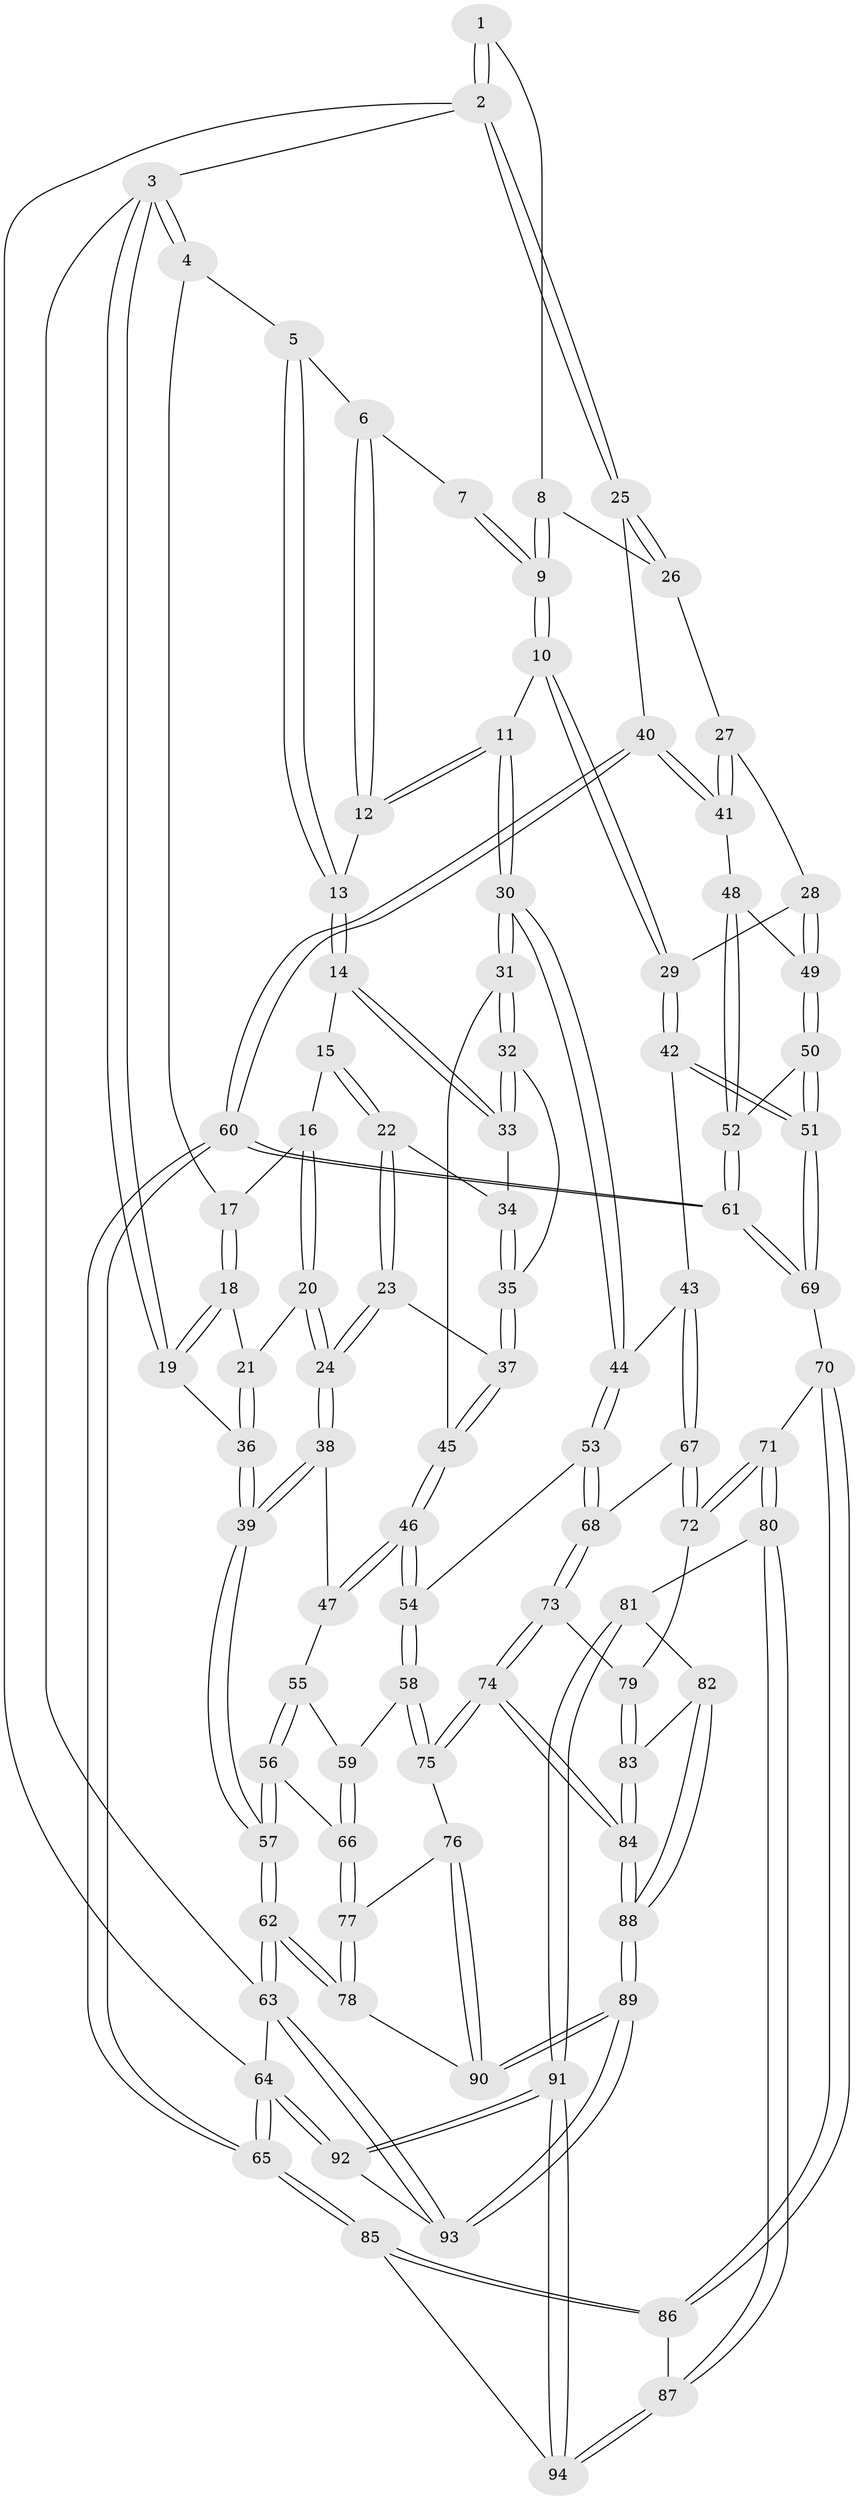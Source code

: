 // coarse degree distribution, {5: 0.3191489361702128, 6: 0.1276595744680851, 3: 0.2127659574468085, 4: 0.2978723404255319, 7: 0.02127659574468085, 2: 0.02127659574468085}
// Generated by graph-tools (version 1.1) at 2025/02/03/05/25 17:02:49]
// undirected, 94 vertices, 232 edges
graph export_dot {
graph [start="1"]
  node [color=gray90,style=filled];
  1 [pos="+0.8856965612513737+0"];
  2 [pos="+1+0"];
  3 [pos="+0+0"];
  4 [pos="+0.21993807757985565+0"];
  5 [pos="+0.30164236005385503+0"];
  6 [pos="+0.5183612788039702+0"];
  7 [pos="+0.7973771833277398+0"];
  8 [pos="+0.8637626457813428+0.14636784979966544"];
  9 [pos="+0.7493476225876361+0.17797995813999234"];
  10 [pos="+0.722573059267448+0.21339410933906744"];
  11 [pos="+0.683847445080036+0.21717485579772505"];
  12 [pos="+0.5592531655952047+0.13002582986319497"];
  13 [pos="+0.4704115849514275+0.1736797202245028"];
  14 [pos="+0.4516241284537995+0.1834249748551452"];
  15 [pos="+0.3445503009782498+0.11890782236720418"];
  16 [pos="+0.2304546136606107+0"];
  17 [pos="+0.22454765176679595+0"];
  18 [pos="+0.0706120301972905+0.14317545791735262"];
  19 [pos="+0+0"];
  20 [pos="+0.17488601574659515+0.23371798254283482"];
  21 [pos="+0.07915269781138677+0.22454881753105438"];
  22 [pos="+0.27753313165517524+0.24037556366345586"];
  23 [pos="+0.227766109873863+0.2719550879861563"];
  24 [pos="+0.21021239210704482+0.27285916971864005"];
  25 [pos="+1+0"];
  26 [pos="+0.9578570648618087+0.13704498533581047"];
  27 [pos="+0.9046040783107463+0.29267657465837005"];
  28 [pos="+0.8128700469157515+0.3022681410427169"];
  29 [pos="+0.7911746447050267+0.2927855293492034"];
  30 [pos="+0.5550600769867011+0.40765724460476954"];
  31 [pos="+0.4471784930892784+0.3061064985192355"];
  32 [pos="+0.4465074231042185+0.30497470447407293"];
  33 [pos="+0.4488203269973997+0.19246012860614745"];
  34 [pos="+0.3373181218511536+0.24614724266821292"];
  35 [pos="+0.3852191227571843+0.30437414858470746"];
  36 [pos="+0+0.3284335926742042"];
  37 [pos="+0.31709223524394065+0.33647733234025956"];
  38 [pos="+0.1891705274005028+0.33548089772807066"];
  39 [pos="+0+0.47650480791324484"];
  40 [pos="+1+0.38102347195847286"];
  41 [pos="+1+0.37842441409009747"];
  42 [pos="+0.7167578243998658+0.5212027002905462"];
  43 [pos="+0.634491983879973+0.5128801123257378"];
  44 [pos="+0.5549119320686741+0.4208133991558779"];
  45 [pos="+0.34051429074150064+0.4183778693220094"];
  46 [pos="+0.33786551255206326+0.49005691944207114"];
  47 [pos="+0.22013925218863764+0.4451026218234586"];
  48 [pos="+0.9193412811969832+0.42880688044732174"];
  49 [pos="+0.8741881880160393+0.42181906116394174"];
  50 [pos="+0.774488681333386+0.5499584493416887"];
  51 [pos="+0.7705550923856319+0.5517890820209158"];
  52 [pos="+0.9118631939112902+0.5464900709397714"];
  53 [pos="+0.36161784125314766+0.5181982504502368"];
  54 [pos="+0.3601140969048098+0.5181986187150498"];
  55 [pos="+0.20266347530136108+0.45707862629570467"];
  56 [pos="+0.004454113415910178+0.5160575400392894"];
  57 [pos="+0+0.4810143348839501"];
  58 [pos="+0.335557370349491+0.5569062458250502"];
  59 [pos="+0.185266836342532+0.590964527804385"];
  60 [pos="+1+0.6358977542942487"];
  61 [pos="+1+0.6292028301954933"];
  62 [pos="+0+0.9856905268477417"];
  63 [pos="+0+1"];
  64 [pos="+1+1"];
  65 [pos="+1+1"];
  66 [pos="+0.15166525328291472+0.6135039882193556"];
  67 [pos="+0.5674987560796003+0.6461005536138632"];
  68 [pos="+0.45737818780794826+0.6124576242644288"];
  69 [pos="+0.7921776098841548+0.6618925271974586"];
  70 [pos="+0.7847508625545989+0.7004453569684697"];
  71 [pos="+0.6079129406883138+0.7236743418832629"];
  72 [pos="+0.5710451062077434+0.6755723438050542"];
  73 [pos="+0.4101224728418608+0.7276939898885968"];
  74 [pos="+0.3340551988370867+0.757996330116075"];
  75 [pos="+0.3088613725153222+0.7401117290470581"];
  76 [pos="+0.24504540786225132+0.7461367481312658"];
  77 [pos="+0.18063973985391224+0.7484534142036273"];
  78 [pos="+0.15213345687502963+0.7725174468473922"];
  79 [pos="+0.48081673609290476+0.7306837058421702"];
  80 [pos="+0.6057931358492573+0.7951487761210012"];
  81 [pos="+0.5264151270656349+0.8386862906473845"];
  82 [pos="+0.5235786605352661+0.8381019673391619"];
  83 [pos="+0.49729033320209115+0.8160411191518153"];
  84 [pos="+0.3552825982208752+0.8111881368612931"];
  85 [pos="+0.8756812509374775+0.8491555770083266"];
  86 [pos="+0.8056479182750147+0.755398293322"];
  87 [pos="+0.6431669160495306+0.835176431097616"];
  88 [pos="+0.3660133942600544+0.9515319396359736"];
  89 [pos="+0.33941123553362007+1"];
  90 [pos="+0.2610063284135275+0.9599898773841435"];
  91 [pos="+0.5893107356532755+1"];
  92 [pos="+0.5830830543119354+1"];
  93 [pos="+0.33949924964898764+1"];
  94 [pos="+0.6794641561934329+0.9415551865399406"];
  1 -- 2;
  1 -- 2;
  1 -- 8;
  2 -- 3;
  2 -- 25;
  2 -- 25;
  2 -- 64;
  3 -- 4;
  3 -- 4;
  3 -- 19;
  3 -- 19;
  3 -- 63;
  4 -- 5;
  4 -- 17;
  5 -- 6;
  5 -- 13;
  5 -- 13;
  6 -- 7;
  6 -- 12;
  6 -- 12;
  7 -- 9;
  7 -- 9;
  8 -- 9;
  8 -- 9;
  8 -- 26;
  9 -- 10;
  9 -- 10;
  10 -- 11;
  10 -- 29;
  10 -- 29;
  11 -- 12;
  11 -- 12;
  11 -- 30;
  11 -- 30;
  12 -- 13;
  13 -- 14;
  13 -- 14;
  14 -- 15;
  14 -- 33;
  14 -- 33;
  15 -- 16;
  15 -- 22;
  15 -- 22;
  16 -- 17;
  16 -- 20;
  16 -- 20;
  17 -- 18;
  17 -- 18;
  18 -- 19;
  18 -- 19;
  18 -- 21;
  19 -- 36;
  20 -- 21;
  20 -- 24;
  20 -- 24;
  21 -- 36;
  21 -- 36;
  22 -- 23;
  22 -- 23;
  22 -- 34;
  23 -- 24;
  23 -- 24;
  23 -- 37;
  24 -- 38;
  24 -- 38;
  25 -- 26;
  25 -- 26;
  25 -- 40;
  26 -- 27;
  27 -- 28;
  27 -- 41;
  27 -- 41;
  28 -- 29;
  28 -- 49;
  28 -- 49;
  29 -- 42;
  29 -- 42;
  30 -- 31;
  30 -- 31;
  30 -- 44;
  30 -- 44;
  31 -- 32;
  31 -- 32;
  31 -- 45;
  32 -- 33;
  32 -- 33;
  32 -- 35;
  33 -- 34;
  34 -- 35;
  34 -- 35;
  35 -- 37;
  35 -- 37;
  36 -- 39;
  36 -- 39;
  37 -- 45;
  37 -- 45;
  38 -- 39;
  38 -- 39;
  38 -- 47;
  39 -- 57;
  39 -- 57;
  40 -- 41;
  40 -- 41;
  40 -- 60;
  40 -- 60;
  41 -- 48;
  42 -- 43;
  42 -- 51;
  42 -- 51;
  43 -- 44;
  43 -- 67;
  43 -- 67;
  44 -- 53;
  44 -- 53;
  45 -- 46;
  45 -- 46;
  46 -- 47;
  46 -- 47;
  46 -- 54;
  46 -- 54;
  47 -- 55;
  48 -- 49;
  48 -- 52;
  48 -- 52;
  49 -- 50;
  49 -- 50;
  50 -- 51;
  50 -- 51;
  50 -- 52;
  51 -- 69;
  51 -- 69;
  52 -- 61;
  52 -- 61;
  53 -- 54;
  53 -- 68;
  53 -- 68;
  54 -- 58;
  54 -- 58;
  55 -- 56;
  55 -- 56;
  55 -- 59;
  56 -- 57;
  56 -- 57;
  56 -- 66;
  57 -- 62;
  57 -- 62;
  58 -- 59;
  58 -- 75;
  58 -- 75;
  59 -- 66;
  59 -- 66;
  60 -- 61;
  60 -- 61;
  60 -- 65;
  60 -- 65;
  61 -- 69;
  61 -- 69;
  62 -- 63;
  62 -- 63;
  62 -- 78;
  62 -- 78;
  63 -- 93;
  63 -- 93;
  63 -- 64;
  64 -- 65;
  64 -- 65;
  64 -- 92;
  64 -- 92;
  65 -- 85;
  65 -- 85;
  66 -- 77;
  66 -- 77;
  67 -- 68;
  67 -- 72;
  67 -- 72;
  68 -- 73;
  68 -- 73;
  69 -- 70;
  70 -- 71;
  70 -- 86;
  70 -- 86;
  71 -- 72;
  71 -- 72;
  71 -- 80;
  71 -- 80;
  72 -- 79;
  73 -- 74;
  73 -- 74;
  73 -- 79;
  74 -- 75;
  74 -- 75;
  74 -- 84;
  74 -- 84;
  75 -- 76;
  76 -- 77;
  76 -- 90;
  76 -- 90;
  77 -- 78;
  77 -- 78;
  78 -- 90;
  79 -- 83;
  79 -- 83;
  80 -- 81;
  80 -- 87;
  80 -- 87;
  81 -- 82;
  81 -- 91;
  81 -- 91;
  82 -- 83;
  82 -- 88;
  82 -- 88;
  83 -- 84;
  83 -- 84;
  84 -- 88;
  84 -- 88;
  85 -- 86;
  85 -- 86;
  85 -- 94;
  86 -- 87;
  87 -- 94;
  87 -- 94;
  88 -- 89;
  88 -- 89;
  89 -- 90;
  89 -- 90;
  89 -- 93;
  89 -- 93;
  91 -- 92;
  91 -- 92;
  91 -- 94;
  91 -- 94;
  92 -- 93;
}
